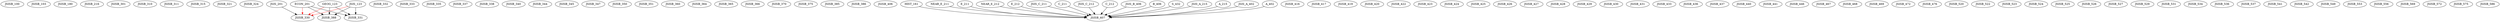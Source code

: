 digraph G {
    JSISB_100;
    JSISB_103;
    JSISB_180;
    JSISB_216;
    JSISB_301;
    JSISB_310;
    JSISB_311;
    JSISB_315;
    JSISB_321;
    JSISB_324;
    edge [color=black];
    JSIS_201 -> JSISB_330;
    edge [color=red];
    ECON_201 -> JSISB_330;
    GEOG_123 -> JSISB_330;
    JSIS_123 -> JSISB_330;
    edge [color=black];
    ECON_201 -> JSISB_331;
    GEOG_123 -> JSISB_331;
    JSIS_123 -> JSISB_331;
    JSISB_332;
    JSISB_333;
    JSISB_335;
    JSISB_337;
    JSISB_338;
    JSISB_340;
    JSISB_344;
    JSISB_345;
    JSISB_347;
    JSISB_350;
    JSISB_351;
    JSISB_360;
    JSISB_364;
    JSISB_365;
    JSISB_366;
    JSISB_370;
    JSISB_375;
    JSISB_385;
    JSISB_386;
    edge [color=black];
    ECON_201 -> JSISB_388;
    GEOG_123 -> JSISB_388;
    JSIS_123 -> JSISB_388;
    JSISB_406;
    edge [color=black];
    HIST_161 -> JSISB_407;
    NEAR_E_211 -> JSISB_407;
    E_211 -> JSISB_407;
    NEAR_E_212 -> JSISB_407;
    E_212 -> JSISB_407;
    JSIS_C_211 -> JSISB_407;
    C_211 -> JSISB_407;
    JSIS_C_212 -> JSISB_407;
    C_212 -> JSISB_407;
    JSIS_B_406 -> JSISB_407;
    B_406 -> JSISB_407;
    S_432 -> JSISB_407;
    JSIS_A_215 -> JSISB_407;
    A_215 -> JSISB_407;
    JSIS_A_402 -> JSISB_407;
    A_402 -> JSISB_407;
    JSISB_416;
    JSISB_417;
    JSISB_419;
    JSISB_420;
    JSISB_422;
    JSISB_423;
    JSISB_424;
    JSISB_425;
    JSISB_426;
    JSISB_427;
    JSISB_428;
    JSISB_429;
    JSISB_430;
    JSISB_431;
    JSISB_433;
    JSISB_436;
    JSISB_437;
    JSISB_440;
    JSISB_441;
    JSISB_446;
    JSISB_467;
    JSISB_468;
    JSISB_469;
    JSISB_472;
    JSISB_476;
    JSISB_520;
    JSISB_522;
    JSISB_523;
    JSISB_524;
    JSISB_525;
    JSISB_526;
    JSISB_527;
    JSISB_529;
    JSISB_531;
    JSISB_534;
    JSISB_536;
    JSISB_537;
    JSISB_541;
    JSISB_542;
    JSISB_549;
    JSISB_553;
    JSISB_556;
    JSISB_569;
    JSISB_572;
    JSISB_575;
    JSISB_586;
}
